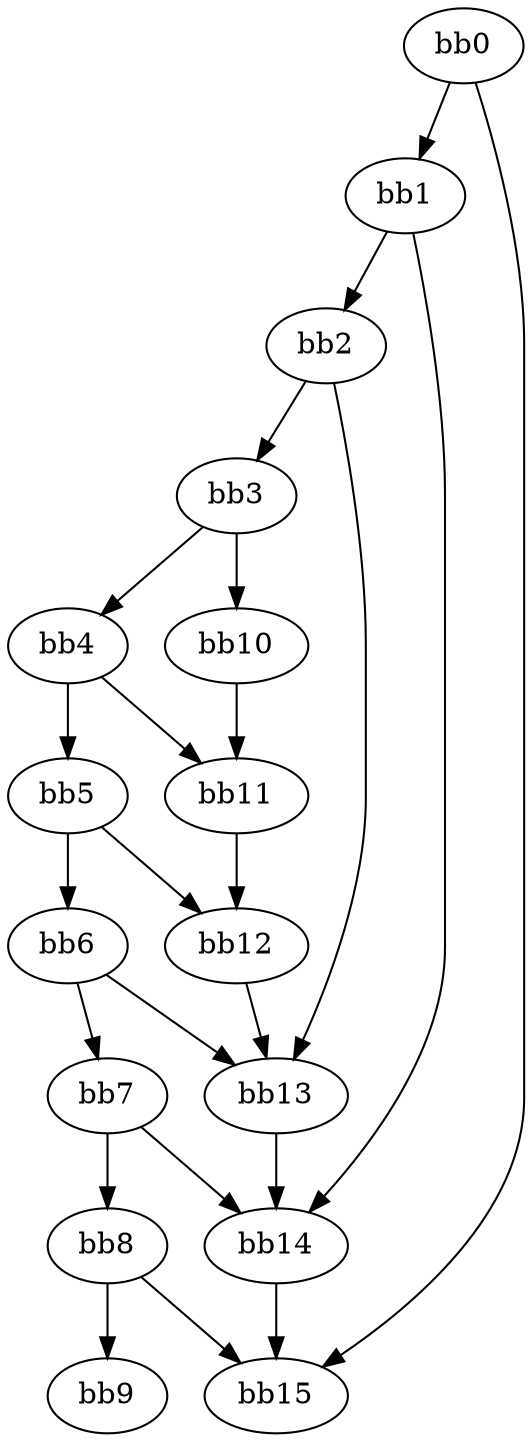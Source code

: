 digraph {
    0 [ label = "bb0\l" ]
    1 [ label = "bb1\l" ]
    2 [ label = "bb2\l" ]
    3 [ label = "bb3\l" ]
    4 [ label = "bb4\l" ]
    5 [ label = "bb5\l" ]
    6 [ label = "bb6\l" ]
    7 [ label = "bb7\l" ]
    8 [ label = "bb8\l" ]
    9 [ label = "bb9\l" ]
    10 [ label = "bb10\l" ]
    11 [ label = "bb11\l" ]
    12 [ label = "bb12\l" ]
    13 [ label = "bb13\l" ]
    14 [ label = "bb14\l" ]
    15 [ label = "bb15\l" ]
    0 -> 1 [ ]
    0 -> 15 [ ]
    1 -> 2 [ ]
    1 -> 14 [ ]
    2 -> 3 [ ]
    2 -> 13 [ ]
    3 -> 4 [ ]
    3 -> 10 [ ]
    4 -> 5 [ ]
    4 -> 11 [ ]
    5 -> 6 [ ]
    5 -> 12 [ ]
    6 -> 7 [ ]
    6 -> 13 [ ]
    7 -> 8 [ ]
    7 -> 14 [ ]
    8 -> 9 [ ]
    8 -> 15 [ ]
    10 -> 11 [ ]
    11 -> 12 [ ]
    12 -> 13 [ ]
    13 -> 14 [ ]
    14 -> 15 [ ]
}

